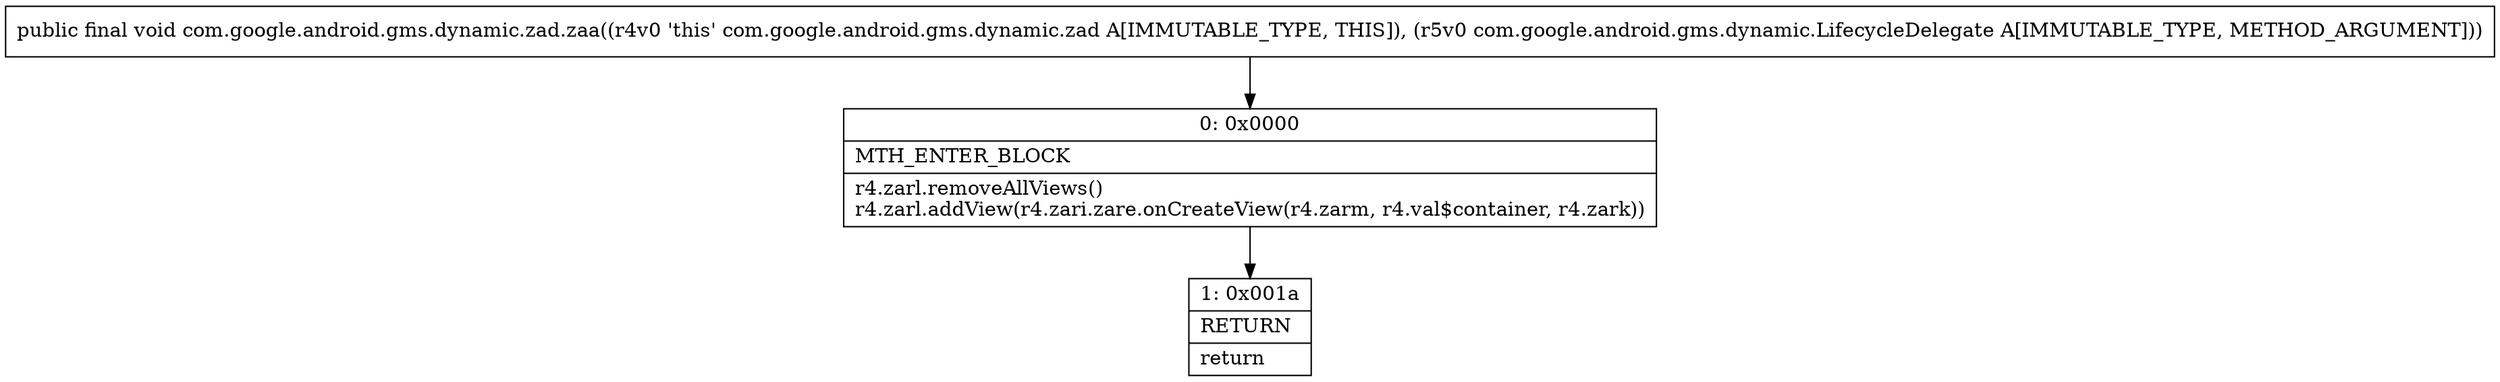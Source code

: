 digraph "CFG forcom.google.android.gms.dynamic.zad.zaa(Lcom\/google\/android\/gms\/dynamic\/LifecycleDelegate;)V" {
Node_0 [shape=record,label="{0\:\ 0x0000|MTH_ENTER_BLOCK\l|r4.zarl.removeAllViews()\lr4.zarl.addView(r4.zari.zare.onCreateView(r4.zarm, r4.val$container, r4.zark))\l}"];
Node_1 [shape=record,label="{1\:\ 0x001a|RETURN\l|return\l}"];
MethodNode[shape=record,label="{public final void com.google.android.gms.dynamic.zad.zaa((r4v0 'this' com.google.android.gms.dynamic.zad A[IMMUTABLE_TYPE, THIS]), (r5v0 com.google.android.gms.dynamic.LifecycleDelegate A[IMMUTABLE_TYPE, METHOD_ARGUMENT])) }"];
MethodNode -> Node_0;
Node_0 -> Node_1;
}

